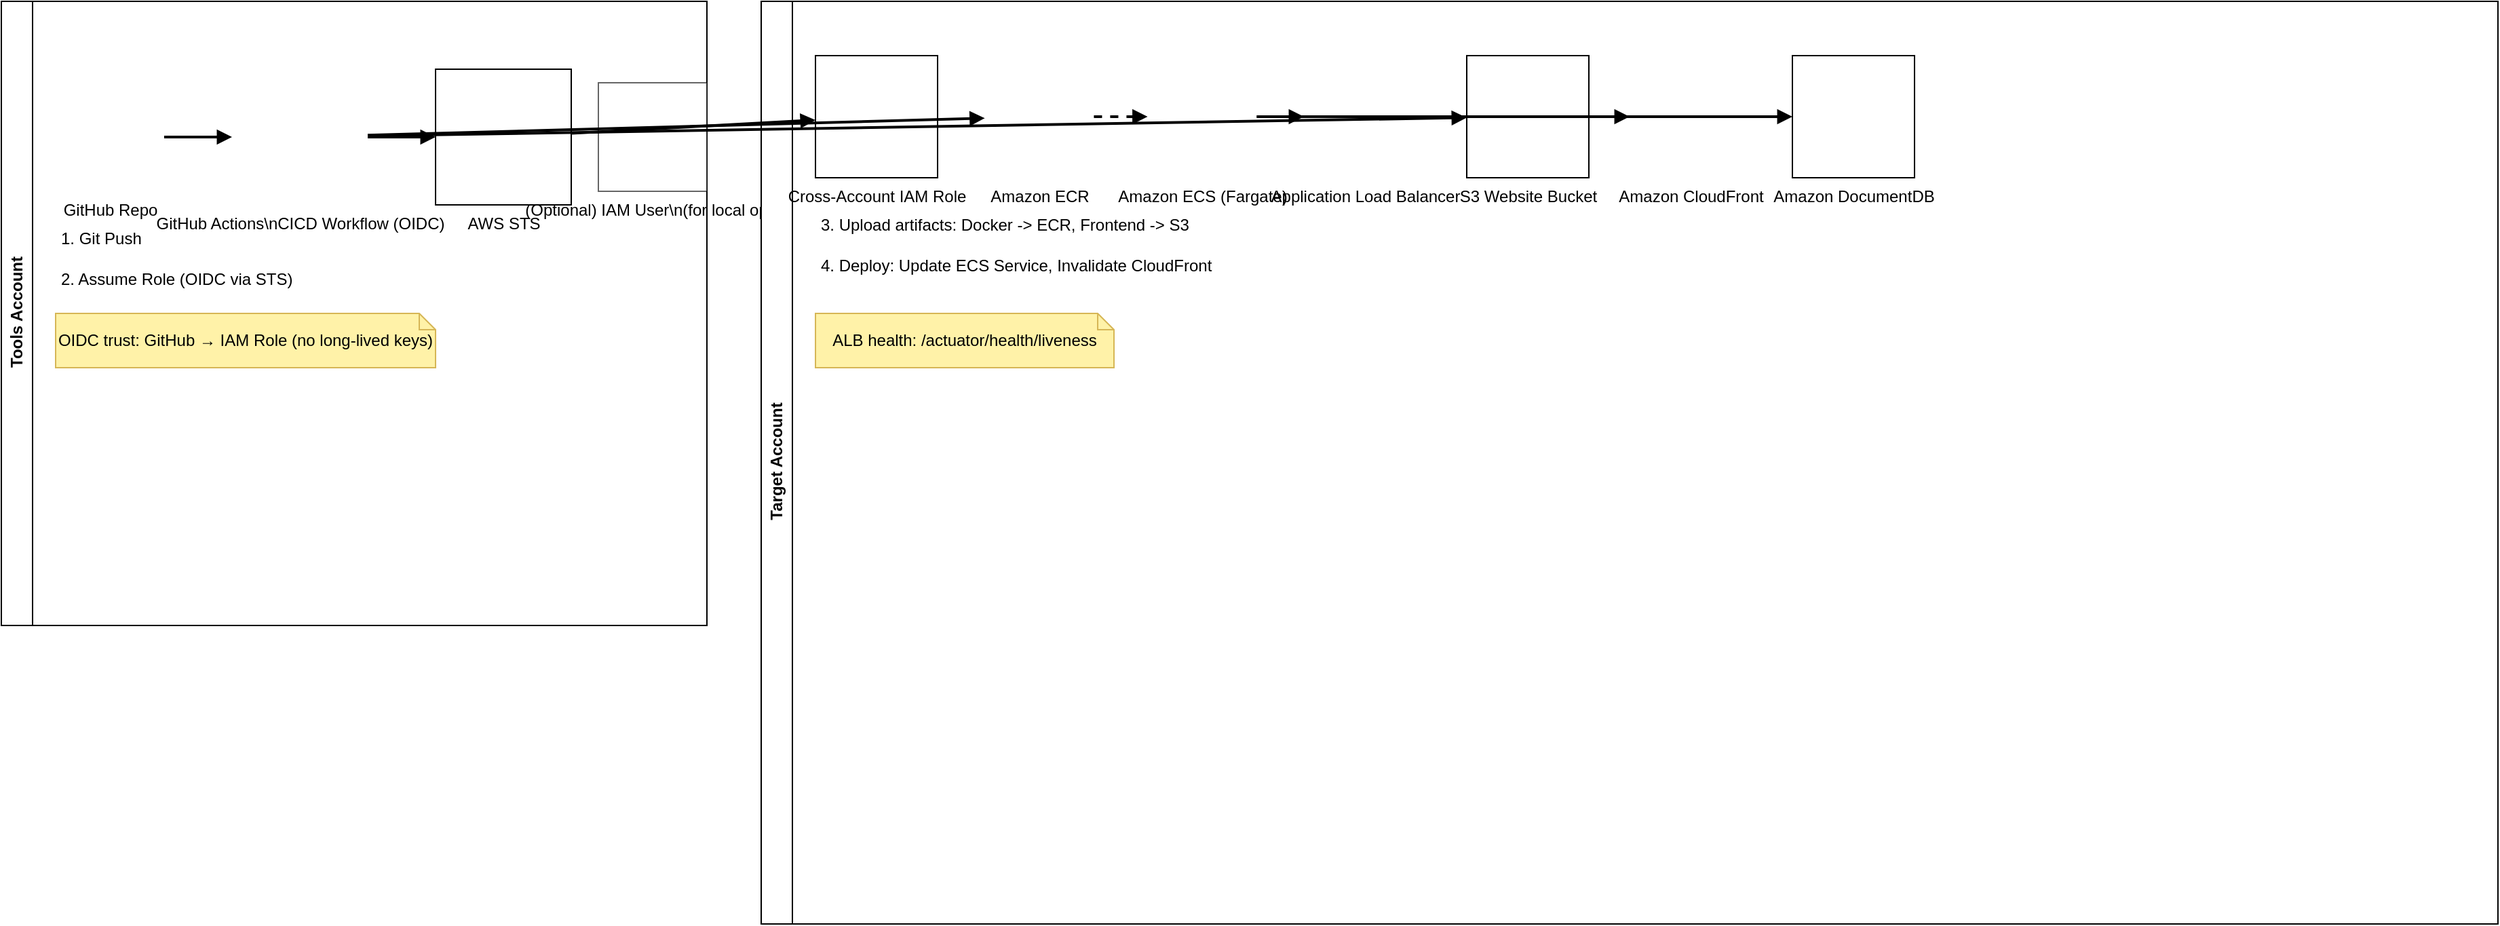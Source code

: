 <mxfile version="22.1.0" type="device">
  <diagram id="cicd" name="CI-CD Cross-Account">
    <mxGraphModel dx="1280" dy="720" grid="1" gridSize="10" guides="1" tooltips="1" connect="1" arrows="1" fold="1" page="1" pageScale="1" pageWidth="1920" pageHeight="1080" math="0" shadow="0">
      <root>
        <mxCell id="0"/>
        <mxCell id="1" parent="0"/>

        <!-- Left: Tools / CI side -->
  <mxCell id="toolsBox" value="Tools Account" style="swimlane;fontStyle=1;rounded=0;horizontal=0;html=1;childLayout=stackLayout;horizontalStack=0;resizeParent=1;collapsible=0;" vertex="1" parent="1">
          <mxGeometry x="40" y="60" width="520" height="460" as="geometry"/>
        </mxCell>

        <mxCell id="git" value="GitHub Repo" style="shape=mxgraph.aws4.developer_tools;verticalLabelPosition=bottom;verticalAlign=top;html=1;" vertex="1" parent="toolsBox">
          <mxGeometry x="40" y="60" width="80" height="80" as="geometry"/>
        </mxCell>
        <mxCell id="gha" value="GitHub Actions\nCICD Workflow (OIDC)" style="shape=mxgraph.aws4.codepipeline;verticalLabelPosition=bottom;verticalAlign=top;html=1;" vertex="1" parent="toolsBox">
          <mxGeometry x="160" y="50" width="120" height="100" as="geometry"/>
        </mxCell>
        <mxCell id="sts" value="AWS STS" style="shape=mxgraph.aws4.security_token_service;verticalLabelPosition=bottom;verticalAlign=top;html=1;" vertex="1" parent="toolsBox">
          <mxGeometry x="320" y="50" width="100" height="100" as="geometry"/>
        </mxCell>
        <mxCell id="iamUser" value="(Optional) IAM User\n(for local ops)" style="shape=mxgraph.aws4.iam;verticalLabelPosition=bottom;verticalAlign=top;opacity=60;html=1;" vertex="1" parent="toolsBox">
          <mxGeometry x="440" y="60" width="80" height="80" as="geometry"/>
        </mxCell>

        <!-- Right: Target Account -->
  <mxCell id="targetBox" value="Target Account" style="swimlane;fontStyle=1;rounded=0;horizontal=0;html=1;childLayout=stackLayout;horizontalStack=0;resizeParent=1;collapsible=0;" vertex="1" parent="1">
          <mxGeometry x="600" y="60" width="1280" height="680" as="geometry"/>
        </mxCell>

        <mxCell id="role" value="Cross-Account IAM Role" style="shape=mxgraph.aws4.iam_role;verticalLabelPosition=bottom;verticalAlign=top;html=1;" vertex="1" parent="targetBox">
          <mxGeometry x="40" y="40" width="90" height="90" as="geometry"/>
        </mxCell>
        <mxCell id="ecr" value="Amazon ECR" style="shape=mxgraph.aws4.ecr;verticalLabelPosition=bottom;verticalAlign=top;html=1;" vertex="1" parent="targetBox">
          <mxGeometry x="160" y="40" width="90" height="90" as="geometry"/>
        </mxCell>
        <mxCell id="ecs" value="Amazon ECS (Fargate)" style="shape=mxgraph.aws4.ecs;verticalLabelPosition=bottom;verticalAlign=top;html=1;" vertex="1" parent="targetBox">
          <mxGeometry x="280" y="40" width="90" height="90" as="geometry"/>
        </mxCell>
        <mxCell id="alb" value="Application Load Balancer" style="shape=mxgraph.aws4.application_load_balancer;verticalLabelPosition=bottom;verticalAlign=top;html=1;" vertex="1" parent="targetBox">
          <mxGeometry x="400" y="40" width="90" height="90" as="geometry"/>
        </mxCell>
        <mxCell id="s3web" value="S3 Website Bucket" style="shape=mxgraph.aws4.s3_bucket;verticalLabelPosition=bottom;verticalAlign=top;html=1;" vertex="1" parent="targetBox">
          <mxGeometry x="520" y="40" width="90" height="90" as="geometry"/>
        </mxCell>
        <mxCell id="cf" value="Amazon CloudFront" style="shape=mxgraph.aws4.cloudfront;verticalLabelPosition=bottom;verticalAlign=top;html=1;" vertex="1" parent="targetBox">
          <mxGeometry x="640" y="40" width="90" height="90" as="geometry"/>
        </mxCell>
        <mxCell id="docdb" value="Amazon DocumentDB" style="shape=mxgraph.aws4.documentdb;verticalLabelPosition=bottom;verticalAlign=top;html=1;" vertex="1" parent="targetBox">
          <mxGeometry x="760" y="40" width="90" height="90" as="geometry"/>
        </mxCell>

        <!-- Steps labels -->
        <mxCell id="step1" value="1. Git Push" style="text;html=1;align=left;verticalAlign=middle;spacing=4;" vertex="1" parent="toolsBox">
          <mxGeometry x="40" y="160" width="120" height="30" as="geometry"/>
        </mxCell>
        <mxCell id="step2" value="2. Assume Role (OIDC via STS)" style="text;html=1;align=left;verticalAlign=middle;spacing=4;" vertex="1" parent="toolsBox">
          <mxGeometry x="40" y="190" width="260" height="30" as="geometry"/>
        </mxCell>
        <mxCell id="step3" value="3. Upload artifacts: Docker -> ECR, Frontend -> S3" style="text;html=1;align=left;verticalAlign=middle;spacing=4;" vertex="1" parent="targetBox">
          <mxGeometry x="40" y="150" width="480" height="30" as="geometry"/>
        </mxCell>
        <mxCell id="step4" value="4. Deploy: Update ECS Service, Invalidate CloudFront" style="text;html=1;align=left;verticalAlign=middle;spacing=4;" vertex="1" parent="targetBox">
          <mxGeometry x="40" y="180" width="460" height="30" as="geometry"/>
        </mxCell>

        <!-- Edges between CI and Target -->
        <mxCell id="edge_push" edge="1" parent="1" source="git" target="gha" style="endArrow=block;html=1;strokeWidth=2;">
          <mxGeometry relative="1" as="geometry"/>
        </mxCell>
        <mxCell id="edge_gha_sts" edge="1" parent="1" source="gha" target="sts" style="endArrow=block;html=1;strokeWidth=2;">
          <mxGeometry relative="1" as="geometry"/>
        </mxCell>
        <mxCell id="edge_sts_role" edge="1" parent="1" source="sts" target="role" style="endArrow=block;html=1;strokeWidth=2;">
          <mxGeometry relative="1" as="geometry"/>
        </mxCell>

        <!-- Edges for artifacts -->
        <mxCell id="edge_gha_ecr" edge="1" parent="1" source="gha" target="ecr" style="endArrow=block;html=1;strokeWidth=2;">
          <mxGeometry relative="1" as="geometry"><mxPoint x="860" y="220" as="targetPoint"/></mxGeometry>
        </mxCell>
        <mxCell id="edge_gha_s3" edge="1" parent="1" source="gha" target="s3web" style="endArrow=block;html=1;strokeWidth=2;">
          <mxGeometry relative="1" as="geometry"/>
        </mxCell>

        <!-- Edges for deployment -->
        <mxCell id="edge_ecr_ecs" edge="1" parent="1" source="ecr" target="ecs" style="endArrow=block;html=1;strokeWidth=2;dashed=1;">
          <mxGeometry relative="1" as="geometry"/>
        </mxCell>
        <mxCell id="edge_ecs_alb" edge="1" parent="1" source="ecs" target="alb" style="endArrow=block;html=1;strokeWidth=2;">
          <mxGeometry relative="1" as="geometry"/>
        </mxCell>
        <mxCell id="edge_s3_cf" edge="1" parent="1" source="s3web" target="cf" style="endArrow=block;html=1;strokeWidth=2;">
          <mxGeometry relative="1" as="geometry"/>
        </mxCell>
        <mxCell id="edge_ecs_docdb" edge="1" parent="1" source="ecs" target="docdb" style="endArrow=block;html=1;strokeWidth=2;">
          <mxGeometry relative="1" as="geometry"/>
        </mxCell>

        <!-- Notes -->
        <mxCell id="note1" value="ALB health: /actuator/health/liveness" style="shape=note;whiteSpace=wrap;html=1;size=12;fillColor=#fff2a8;strokeColor=#d6b656;" vertex="1" parent="targetBox">
          <mxGeometry x="40" y="230" width="220" height="40" as="geometry"/>
        </mxCell>
        <mxCell id="note2" value="OIDC trust: GitHub → IAM Role (no long-lived keys)" style="shape=note;whiteSpace=wrap;html=1;size=12;fillColor=#fff2a8;strokeColor=#d6b656;" vertex="1" parent="toolsBox">
          <mxGeometry x="40" y="230" width="280" height="40" as="geometry"/>
        </mxCell>

      </root>
    </mxGraphModel>
  </diagram>
</mxfile>
